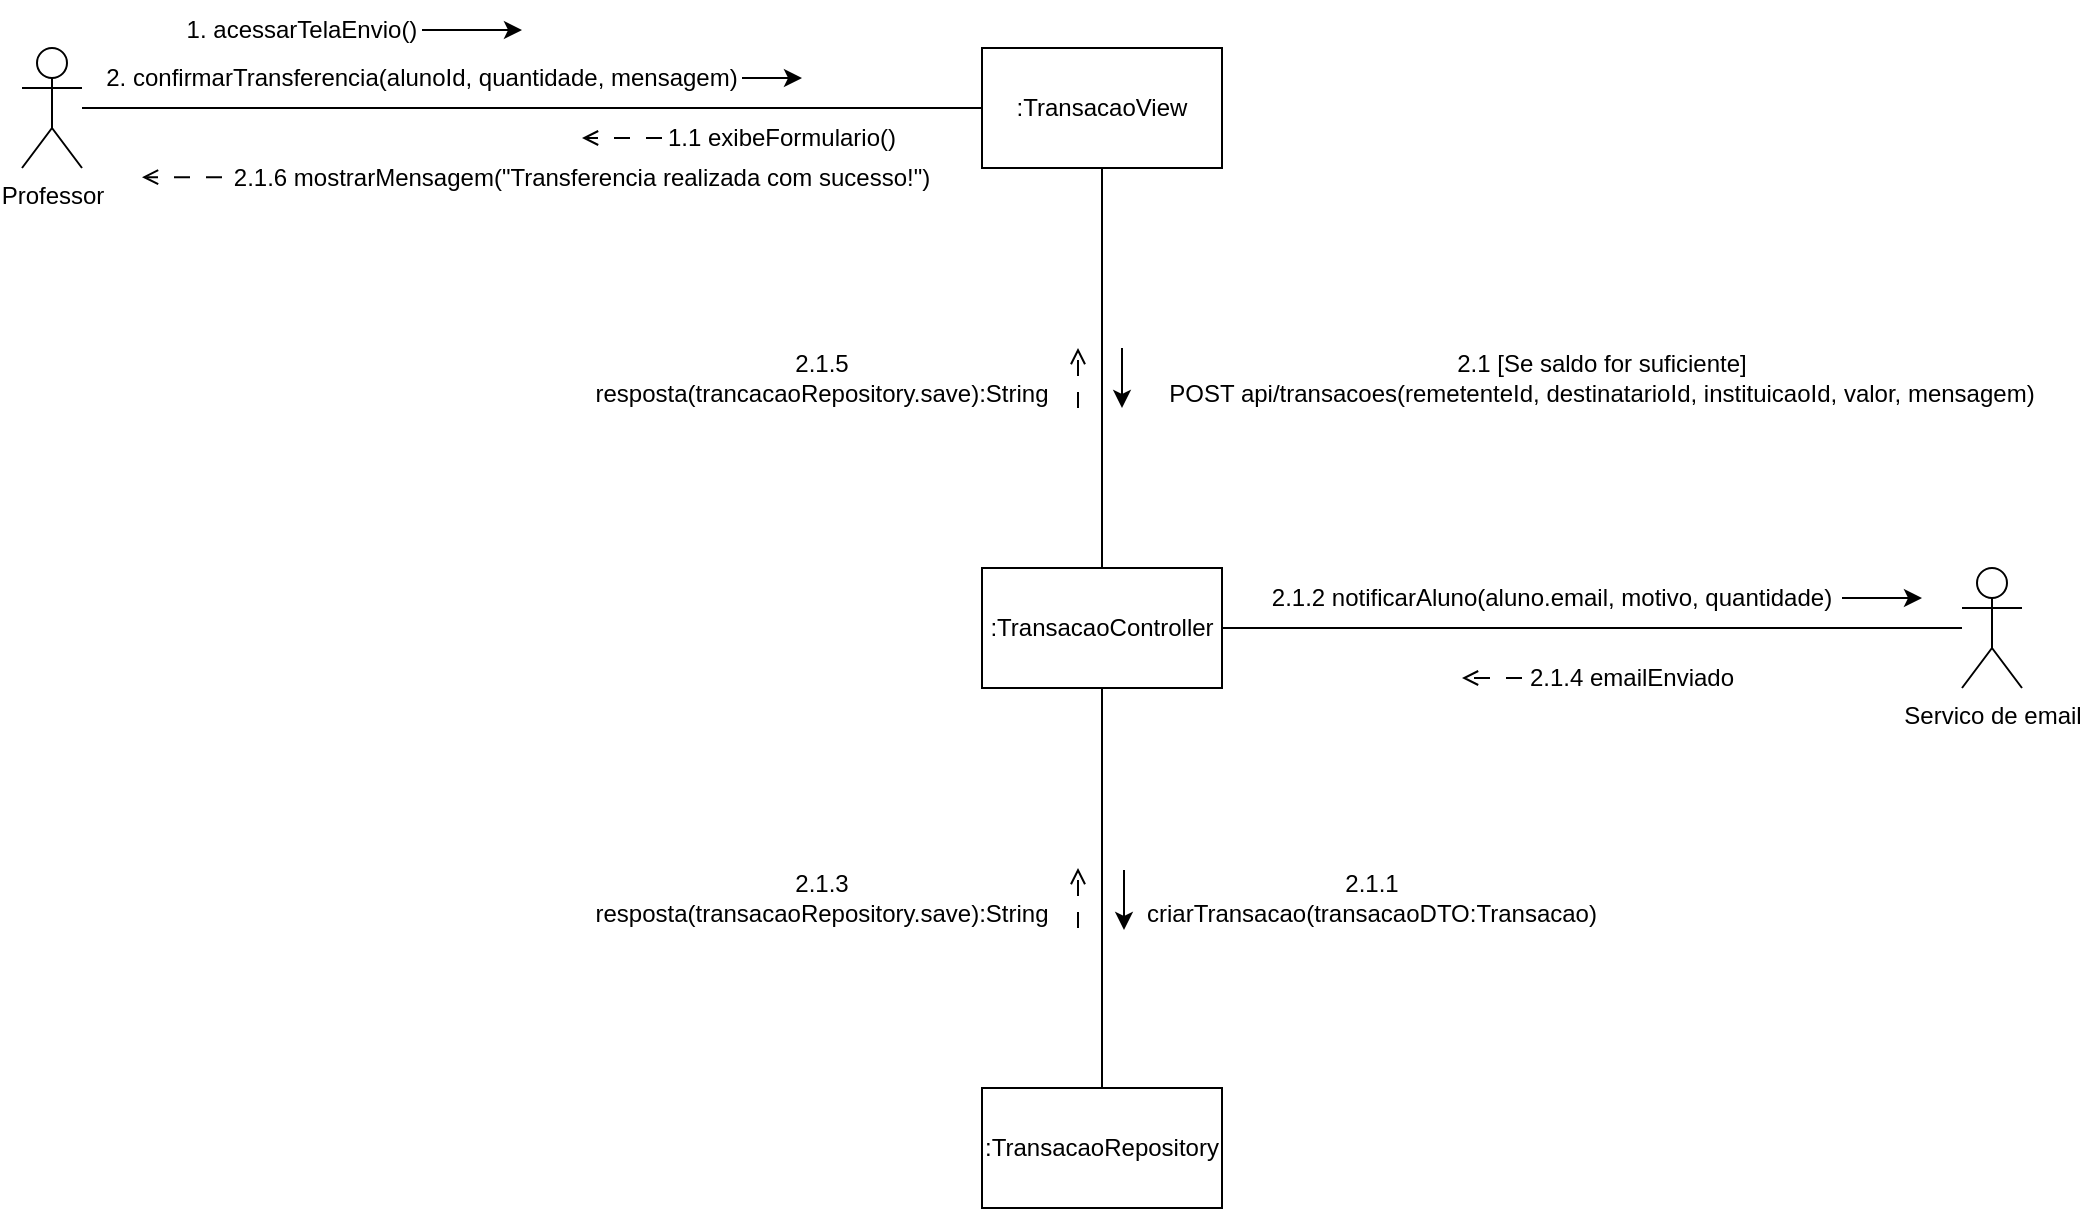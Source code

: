 <mxfile version="27.1.5">
  <diagram name="Página-1" id="ch5RK8SKxh1X9XCOE-ni">
    <mxGraphModel grid="1" page="1" gridSize="10" guides="1" tooltips="1" connect="1" arrows="1" fold="1" pageScale="1" pageWidth="2000" pageHeight="2000" math="0" shadow="0">
      <root>
        <mxCell id="0" />
        <mxCell id="1" parent="0" />
        <mxCell id="OfP7TetDrFhxJzdB7sys-6" style="edgeStyle=orthogonalEdgeStyle;rounded=0;orthogonalLoop=1;jettySize=auto;html=1;endArrow=none;startFill=0;" edge="1" parent="1" source="OfP7TetDrFhxJzdB7sys-1" target="OfP7TetDrFhxJzdB7sys-2">
          <mxGeometry relative="1" as="geometry" />
        </mxCell>
        <mxCell id="OfP7TetDrFhxJzdB7sys-1" value="Professor" style="shape=umlActor;verticalLabelPosition=bottom;verticalAlign=top;html=1;outlineConnect=0;" vertex="1" parent="1">
          <mxGeometry x="-90" y="40" width="30" height="60" as="geometry" />
        </mxCell>
        <mxCell id="OfP7TetDrFhxJzdB7sys-13" style="edgeStyle=orthogonalEdgeStyle;rounded=0;orthogonalLoop=1;jettySize=auto;html=1;endArrow=none;startFill=0;" edge="1" parent="1" source="OfP7TetDrFhxJzdB7sys-2" target="OfP7TetDrFhxJzdB7sys-3">
          <mxGeometry relative="1" as="geometry" />
        </mxCell>
        <mxCell id="OfP7TetDrFhxJzdB7sys-2" value=":TransacaoView" style="rounded=0;whiteSpace=wrap;html=1;" vertex="1" parent="1">
          <mxGeometry x="390" y="40" width="120" height="60" as="geometry" />
        </mxCell>
        <mxCell id="OfP7TetDrFhxJzdB7sys-16" style="edgeStyle=orthogonalEdgeStyle;rounded=0;orthogonalLoop=1;jettySize=auto;html=1;endArrow=none;startFill=0;" edge="1" parent="1" source="OfP7TetDrFhxJzdB7sys-3" target="OfP7TetDrFhxJzdB7sys-4">
          <mxGeometry relative="1" as="geometry" />
        </mxCell>
        <mxCell id="OfP7TetDrFhxJzdB7sys-21" style="edgeStyle=orthogonalEdgeStyle;rounded=0;orthogonalLoop=1;jettySize=auto;html=1;endArrow=none;startFill=0;" edge="1" parent="1" source="OfP7TetDrFhxJzdB7sys-3" target="OfP7TetDrFhxJzdB7sys-5">
          <mxGeometry relative="1" as="geometry" />
        </mxCell>
        <mxCell id="OfP7TetDrFhxJzdB7sys-3" value=":TransacaoController" style="rounded=0;whiteSpace=wrap;html=1;" vertex="1" parent="1">
          <mxGeometry x="390" y="300" width="120" height="60" as="geometry" />
        </mxCell>
        <mxCell id="OfP7TetDrFhxJzdB7sys-4" value=":TransacaoRepository" style="rounded=0;whiteSpace=wrap;html=1;" vertex="1" parent="1">
          <mxGeometry x="390" y="560" width="120" height="60" as="geometry" />
        </mxCell>
        <mxCell id="OfP7TetDrFhxJzdB7sys-5" value="Servico de email" style="shape=umlActor;verticalLabelPosition=bottom;verticalAlign=top;html=1;outlineConnect=0;" vertex="1" parent="1">
          <mxGeometry x="880" y="300" width="30" height="60" as="geometry" />
        </mxCell>
        <mxCell id="OfP7TetDrFhxJzdB7sys-7" value="1. acessarTelaEnvio()" style="text;html=1;align=center;verticalAlign=middle;whiteSpace=wrap;rounded=0;" vertex="1" parent="1">
          <mxGeometry x="-10" y="16" width="120" height="30" as="geometry" />
        </mxCell>
        <mxCell id="OfP7TetDrFhxJzdB7sys-8" value="" style="endArrow=classic;html=1;rounded=0;exitX=1;exitY=0.5;exitDx=0;exitDy=0;" edge="1" parent="1" source="OfP7TetDrFhxJzdB7sys-7">
          <mxGeometry width="50" height="50" relative="1" as="geometry">
            <mxPoint x="180" y="136" as="sourcePoint" />
            <mxPoint x="160" y="31" as="targetPoint" />
          </mxGeometry>
        </mxCell>
        <mxCell id="OfP7TetDrFhxJzdB7sys-9" value="1.1 exibeFormulario()" style="text;html=1;align=center;verticalAlign=middle;whiteSpace=wrap;rounded=0;" vertex="1" parent="1">
          <mxGeometry x="230" y="70" width="120" height="30" as="geometry" />
        </mxCell>
        <mxCell id="OfP7TetDrFhxJzdB7sys-10" value="" style="endArrow=open;html=1;rounded=0;exitX=0;exitY=0.5;exitDx=0;exitDy=0;endFill=0;dashed=1;dashPattern=8 8;" edge="1" parent="1" source="OfP7TetDrFhxJzdB7sys-9">
          <mxGeometry width="50" height="50" relative="1" as="geometry">
            <mxPoint x="250" y="120" as="sourcePoint" />
            <mxPoint x="190" y="85" as="targetPoint" />
          </mxGeometry>
        </mxCell>
        <mxCell id="OfP7TetDrFhxJzdB7sys-11" value="2. confirmarTransferencia(alunoId, quantidade, mensagem)" style="text;html=1;align=center;verticalAlign=middle;whiteSpace=wrap;rounded=0;" vertex="1" parent="1">
          <mxGeometry x="-50" y="40" width="320" height="30" as="geometry" />
        </mxCell>
        <mxCell id="OfP7TetDrFhxJzdB7sys-12" value="" style="endArrow=classic;html=1;rounded=0;exitX=1;exitY=0.5;exitDx=0;exitDy=0;" edge="1" parent="1" source="OfP7TetDrFhxJzdB7sys-11">
          <mxGeometry width="50" height="50" relative="1" as="geometry">
            <mxPoint x="200" y="66" as="sourcePoint" />
            <mxPoint x="300" y="55" as="targetPoint" />
          </mxGeometry>
        </mxCell>
        <mxCell id="OfP7TetDrFhxJzdB7sys-14" value="2.1 [Se saldo for suficiente]&lt;div&gt;POST api/transacoes(remetenteId, destinatarioId, instituicaoId, valor, mensagem)&lt;/div&gt;" style="text;html=1;align=center;verticalAlign=middle;whiteSpace=wrap;rounded=0;" vertex="1" parent="1">
          <mxGeometry x="470" y="190" width="460" height="30" as="geometry" />
        </mxCell>
        <mxCell id="OfP7TetDrFhxJzdB7sys-15" value="" style="endArrow=classic;html=1;rounded=0;" edge="1" parent="1">
          <mxGeometry width="50" height="50" relative="1" as="geometry">
            <mxPoint x="460" y="190" as="sourcePoint" />
            <mxPoint x="460" y="220" as="targetPoint" />
          </mxGeometry>
        </mxCell>
        <mxCell id="OfP7TetDrFhxJzdB7sys-17" value="2.1.1 criarTransacao(transacaoDTO:Transacao)" style="text;html=1;align=center;verticalAlign=middle;whiteSpace=wrap;rounded=0;" vertex="1" parent="1">
          <mxGeometry x="470" y="450" width="230" height="30" as="geometry" />
        </mxCell>
        <mxCell id="OfP7TetDrFhxJzdB7sys-18" value="" style="endArrow=classic;html=1;rounded=0;" edge="1" parent="1">
          <mxGeometry width="50" height="50" relative="1" as="geometry">
            <mxPoint x="461" y="451" as="sourcePoint" />
            <mxPoint x="461" y="481" as="targetPoint" />
          </mxGeometry>
        </mxCell>
        <mxCell id="OfP7TetDrFhxJzdB7sys-20" value="2.1.3 resposta(transacaoRepository.save):String" style="text;html=1;align=center;verticalAlign=middle;whiteSpace=wrap;rounded=0;" vertex="1" parent="1">
          <mxGeometry x="190" y="450" width="240" height="30" as="geometry" />
        </mxCell>
        <mxCell id="OfP7TetDrFhxJzdB7sys-22" value="2.1.2 notificarAluno(aluno.email, motivo, quantidade)" style="text;html=1;align=center;verticalAlign=middle;whiteSpace=wrap;rounded=0;" vertex="1" parent="1">
          <mxGeometry x="530" y="300" width="290" height="30" as="geometry" />
        </mxCell>
        <mxCell id="OfP7TetDrFhxJzdB7sys-23" value="" style="endArrow=classic;html=1;rounded=0;exitX=1;exitY=0.5;exitDx=0;exitDy=0;" edge="1" parent="1" source="OfP7TetDrFhxJzdB7sys-22">
          <mxGeometry width="50" height="50" relative="1" as="geometry">
            <mxPoint x="580" y="410" as="sourcePoint" />
            <mxPoint x="860" y="315" as="targetPoint" />
          </mxGeometry>
        </mxCell>
        <mxCell id="OfP7TetDrFhxJzdB7sys-24" value="" style="endArrow=open;html=1;rounded=0;endFill=0;dashed=1;dashPattern=8 8;exitX=0;exitY=0.5;exitDx=0;exitDy=0;" edge="1" parent="1" source="OfP7TetDrFhxJzdB7sys-26">
          <mxGeometry width="50" height="50" relative="1" as="geometry">
            <mxPoint x="560" y="450" as="sourcePoint" />
            <mxPoint x="630" y="355" as="targetPoint" />
          </mxGeometry>
        </mxCell>
        <mxCell id="OfP7TetDrFhxJzdB7sys-25" value="" style="endArrow=open;html=1;rounded=0;endFill=0;dashed=1;dashPattern=8 8;" edge="1" parent="1">
          <mxGeometry width="50" height="50" relative="1" as="geometry">
            <mxPoint x="438" y="480" as="sourcePoint" />
            <mxPoint x="438" y="450" as="targetPoint" />
          </mxGeometry>
        </mxCell>
        <mxCell id="OfP7TetDrFhxJzdB7sys-26" value="2.1.4 emailEnviado" style="text;html=1;align=center;verticalAlign=middle;whiteSpace=wrap;rounded=0;" vertex="1" parent="1">
          <mxGeometry x="660" y="340" width="110" height="30" as="geometry" />
        </mxCell>
        <mxCell id="OfP7TetDrFhxJzdB7sys-27" value="2.1.5 resposta(trancacaoRepository.save):String" style="text;html=1;align=center;verticalAlign=middle;whiteSpace=wrap;rounded=0;" vertex="1" parent="1">
          <mxGeometry x="190" y="190" width="240" height="30" as="geometry" />
        </mxCell>
        <mxCell id="OfP7TetDrFhxJzdB7sys-30" value="" style="endArrow=open;html=1;rounded=0;endFill=0;dashed=1;dashPattern=8 8;" edge="1" parent="1">
          <mxGeometry width="50" height="50" relative="1" as="geometry">
            <mxPoint x="438" y="220" as="sourcePoint" />
            <mxPoint x="438" y="190" as="targetPoint" />
          </mxGeometry>
        </mxCell>
        <mxCell id="OfP7TetDrFhxJzdB7sys-31" value="2.1.6 mostrarMensagem(&quot;Transferencia realizada com sucesso!&quot;)" style="text;html=1;align=center;verticalAlign=middle;whiteSpace=wrap;rounded=0;" vertex="1" parent="1">
          <mxGeometry x="10" y="90" width="360" height="30" as="geometry" />
        </mxCell>
        <mxCell id="OfP7TetDrFhxJzdB7sys-32" value="" style="endArrow=open;html=1;rounded=0;endFill=0;dashed=1;dashPattern=8 8;" edge="1" parent="1">
          <mxGeometry width="50" height="50" relative="1" as="geometry">
            <mxPoint x="10" y="104.58" as="sourcePoint" />
            <mxPoint x="-30" y="104.58" as="targetPoint" />
          </mxGeometry>
        </mxCell>
      </root>
    </mxGraphModel>
  </diagram>
</mxfile>
